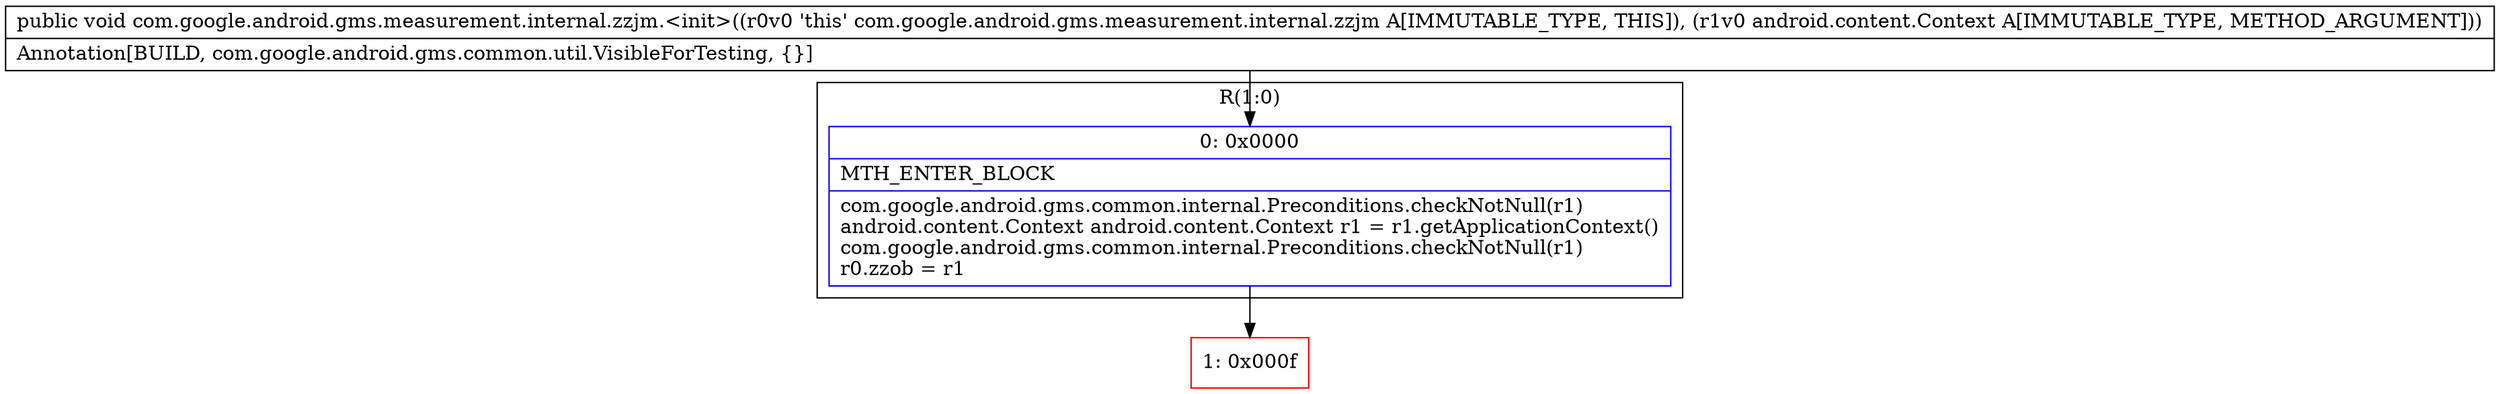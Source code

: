 digraph "CFG forcom.google.android.gms.measurement.internal.zzjm.\<init\>(Landroid\/content\/Context;)V" {
subgraph cluster_Region_534024510 {
label = "R(1:0)";
node [shape=record,color=blue];
Node_0 [shape=record,label="{0\:\ 0x0000|MTH_ENTER_BLOCK\l|com.google.android.gms.common.internal.Preconditions.checkNotNull(r1)\landroid.content.Context android.content.Context r1 = r1.getApplicationContext()\lcom.google.android.gms.common.internal.Preconditions.checkNotNull(r1)\lr0.zzob = r1\l}"];
}
Node_1 [shape=record,color=red,label="{1\:\ 0x000f}"];
MethodNode[shape=record,label="{public void com.google.android.gms.measurement.internal.zzjm.\<init\>((r0v0 'this' com.google.android.gms.measurement.internal.zzjm A[IMMUTABLE_TYPE, THIS]), (r1v0 android.content.Context A[IMMUTABLE_TYPE, METHOD_ARGUMENT]))  | Annotation[BUILD, com.google.android.gms.common.util.VisibleForTesting, \{\}]\l}"];
MethodNode -> Node_0;
Node_0 -> Node_1;
}

